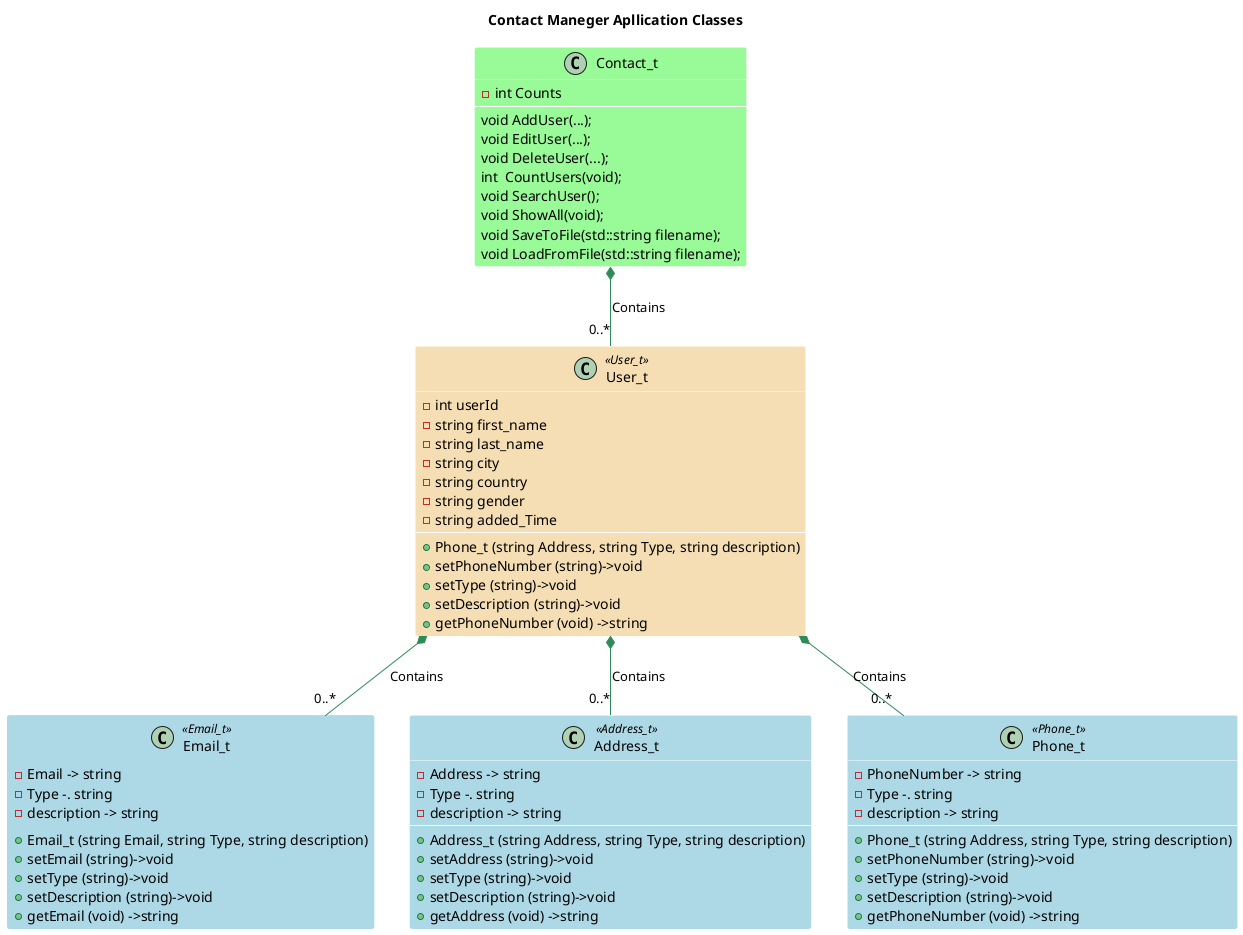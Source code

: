 @startuml Email

title Contact Maneger Apllication Classes
skinparam class {
BackgroundColor PaleGreen
ArrowColor SeaGreen
BorderColor SpringBlue
BackgroundColor<<Email_t>> lightblue
BorderColor<<Email_t>> lightblue
BackgroundColor<<Address_t>> lightblue
BorderColor<<Address_et>> white
BackgroundColor<<Phone_t>> lightblue
BorderColor<<Phone_t>> white
BackgroundColor<<User_t>> Wheat
BorderColor<<User_t>> white
}
class Email_t <<Email_t>>{
    -Email -> string
    -Type -. string
    -description -> string
    ---
    +Email_t (string Email, string Type, string description)
    +setEmail (string)->void
    +setType (string)->void
    +setDescription (string)->void 
    +getEmail (void) ->string
}

class Address_t <<Address_t>>{
    -Address -> string
    -Type -. string
    -description -> string
    ---
    +Address_t (string Address, string Type, string description)
    +setAddress (string)->void
    +setType (string)->void
    +setDescription (string)->void 
    +getAddress (void) ->string
}

class Phone_t <<Phone_t>>{
    -PhoneNumber -> string
    -Type -. string
    -description -> string
    ---
    +Phone_t (string Address, string Type, string description)
    +setPhoneNumber (string)->void
    +setType (string)->void
    +setDescription (string)->void 
    +getPhoneNumber (void) ->string
}

class User_t <<User_t>>{
    -int userId
    -string first_name
    -string last_name
    -string city
    -string country
    -string gender
    -string added_Time
    ---
    +Phone_t (string Address, string Type, string description)
    +setPhoneNumber (string)->void
    +setType (string)->void
    +setDescription (string)->void 
    +getPhoneNumber (void) ->string
}

class Contact_t{
    -int Counts
    ---
    void AddUser(...);
    void EditUser(...);
    void DeleteUser(...);
    int  CountUsers(void);
    void SearchUser();
    void ShowAll(void);
    void SaveToFile(std::string filename);
    void LoadFromFile(std::string filename);
}
User_t *-- "0..*" Phone_t : Contains
User_t *-- "0..*" Email_t : Contains
User_t *-- "0..*" Address_t : Contains
Contact_t *-- "0..*" User_t : Contains

@enduml